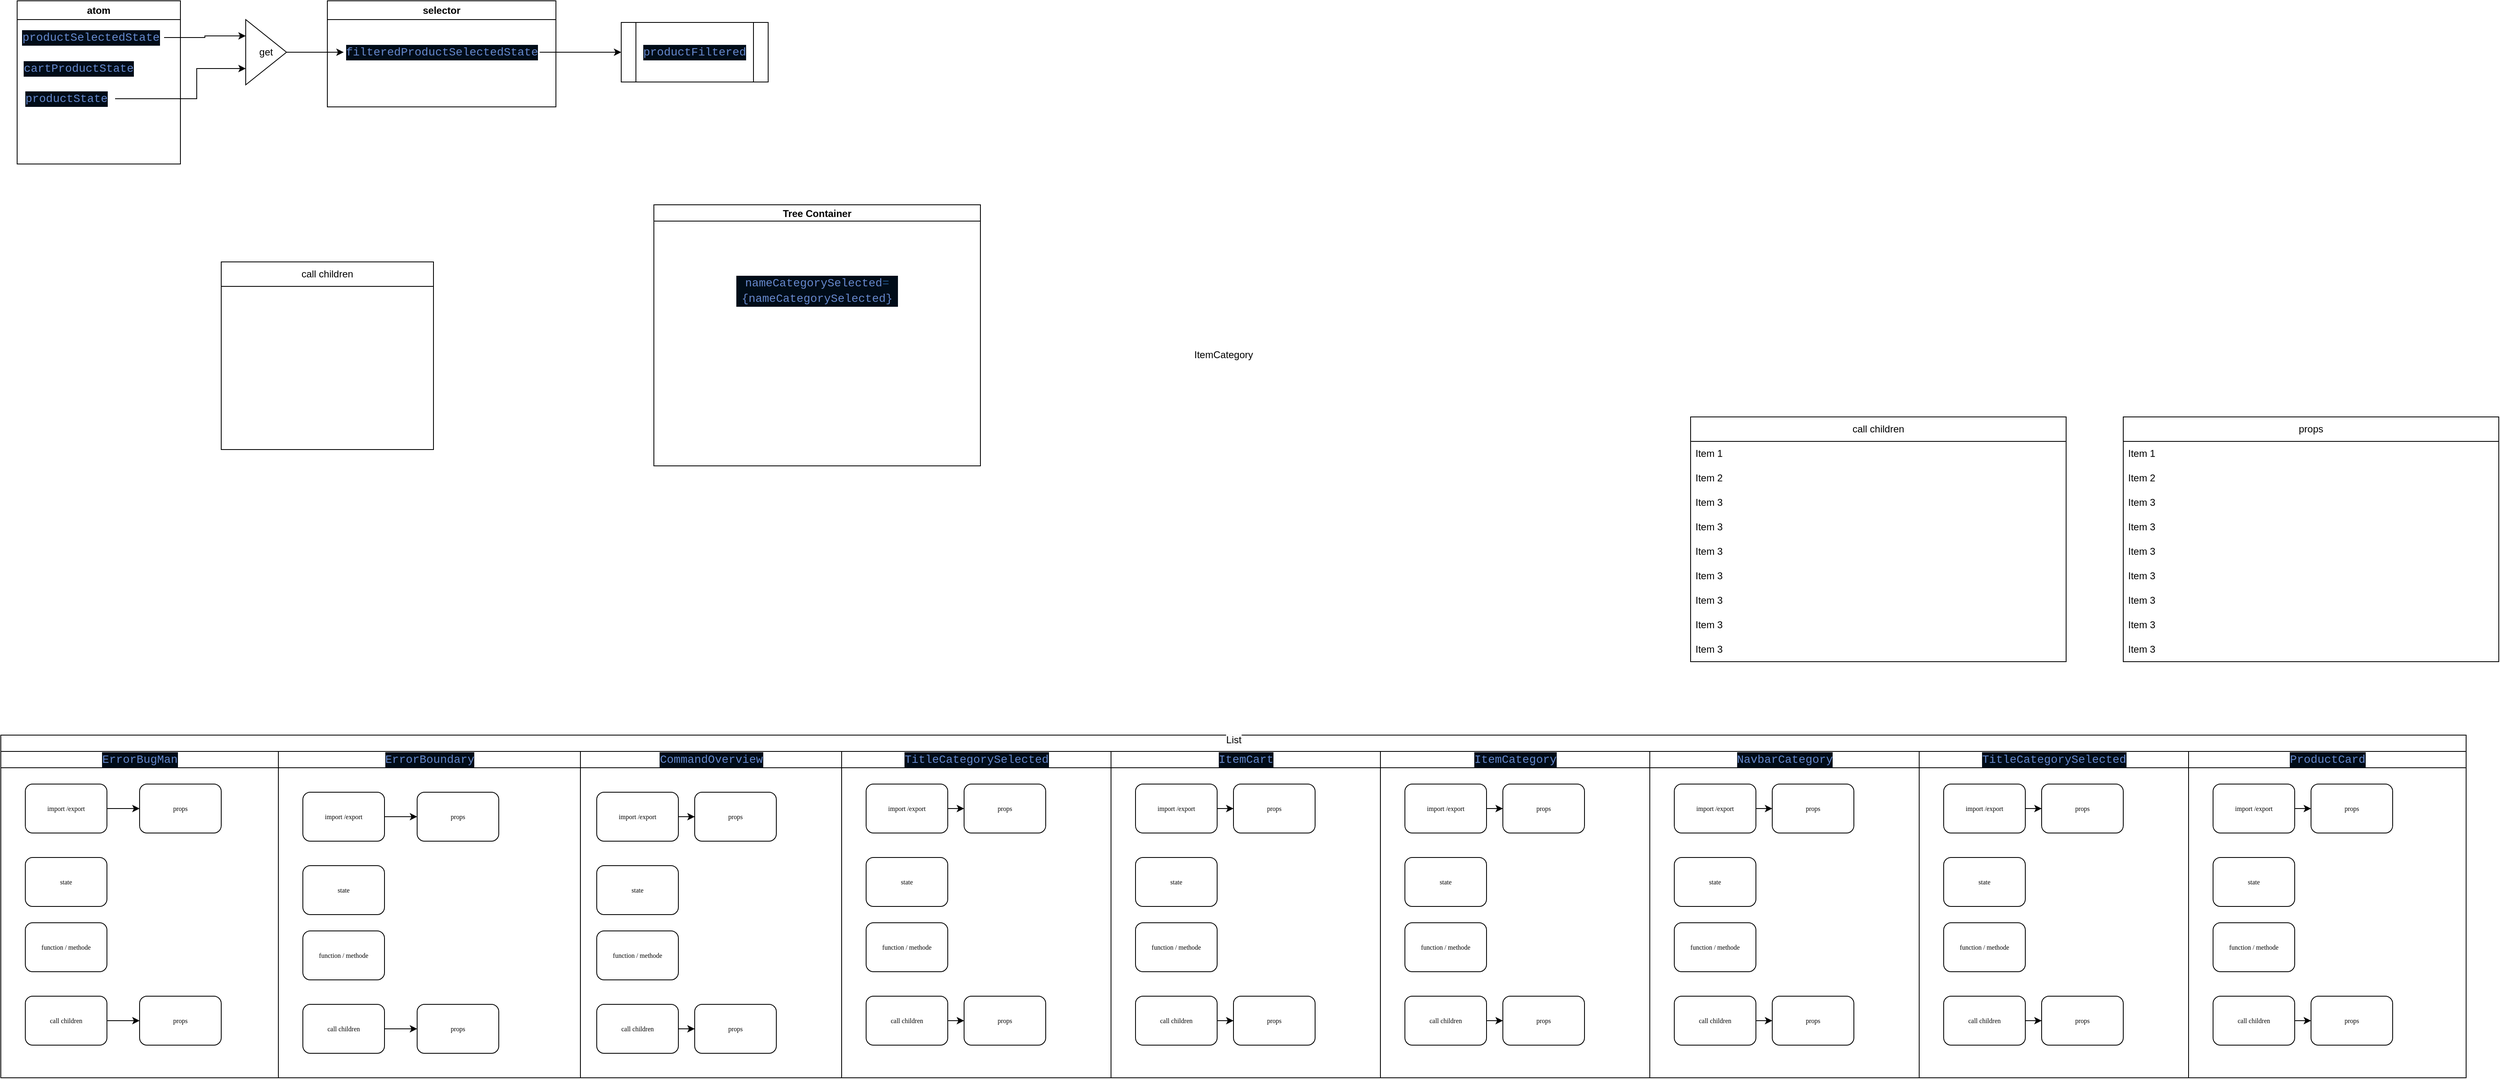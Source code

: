 <mxfile version="23.1.2" type="github">
  <diagram name="Page-1" id="74e2e168-ea6b-b213-b513-2b3c1d86103e">
    <mxGraphModel dx="1624" dy="1470" grid="1" gridSize="10" guides="1" tooltips="1" connect="1" arrows="1" fold="1" page="1" pageScale="1" pageWidth="1100" pageHeight="850" background="none" math="0" shadow="0">
      <root>
        <mxCell id="0" />
        <mxCell id="1" parent="0" />
        <mxCell id="77e6c97f196da883-1" value="&#xa;&lt;span style=&quot;color: rgb(0, 0, 0); font-family: Helvetica; font-size: 12px; font-style: normal; font-variant-ligatures: normal; font-variant-caps: normal; font-weight: 400; letter-spacing: normal; orphans: 2; text-align: center; text-indent: 0px; text-transform: none; widows: 2; word-spacing: 0px; -webkit-text-stroke-width: 0px; background-color: rgb(251, 251, 251); text-decoration-thickness: initial; text-decoration-style: initial; text-decoration-color: initial; float: none; display: inline !important;&quot;&gt;List&lt;/span&gt;&#xa;&#xa;" style="swimlane;html=1;childLayout=stackLayout;startSize=20;rounded=0;shadow=0;labelBackgroundColor=none;strokeWidth=1;fontFamily=Verdana;fontSize=8;align=center;" parent="1" vertex="1">
          <mxGeometry y="60" width="3020" height="420" as="geometry">
            <mxRectangle x="40" y="-200" width="60" height="20" as="alternateBounds" />
          </mxGeometry>
        </mxCell>
        <mxCell id="77e6c97f196da883-2" value="&lt;div style=&quot;color: rgb(102, 136, 204); background-color: rgb(0, 12, 24); font-family: Consolas, &amp;quot;Courier New&amp;quot;, monospace; font-weight: normal; font-size: 14px; line-height: 19px;&quot;&gt;ErrorBugMan&lt;/div&gt;" style="swimlane;html=1;startSize=20;direction=east;" parent="77e6c97f196da883-1" vertex="1">
          <mxGeometry y="20" width="340" height="400" as="geometry" />
        </mxCell>
        <mxCell id="3JeKD-wcXDEED7fNY_lk-220" value="import /export" style="rounded=1;whiteSpace=wrap;html=1;shadow=0;labelBackgroundColor=none;strokeWidth=1;fontFamily=Verdana;fontSize=8;align=center;" vertex="1" parent="77e6c97f196da883-2">
          <mxGeometry x="30" y="40" width="100" height="60" as="geometry" />
        </mxCell>
        <mxCell id="3JeKD-wcXDEED7fNY_lk-221" value="state" style="rounded=1;whiteSpace=wrap;html=1;shadow=0;labelBackgroundColor=none;strokeWidth=1;fontFamily=Verdana;fontSize=8;align=center;" vertex="1" parent="77e6c97f196da883-2">
          <mxGeometry x="30" y="130" width="100" height="60" as="geometry" />
        </mxCell>
        <mxCell id="3JeKD-wcXDEED7fNY_lk-222" value="call children" style="rounded=1;whiteSpace=wrap;html=1;shadow=0;labelBackgroundColor=none;strokeWidth=1;fontFamily=Verdana;fontSize=8;align=center;" vertex="1" parent="77e6c97f196da883-2">
          <mxGeometry x="30" y="300" width="100" height="60" as="geometry" />
        </mxCell>
        <mxCell id="3JeKD-wcXDEED7fNY_lk-223" value="props" style="rounded=1;whiteSpace=wrap;html=1;shadow=0;labelBackgroundColor=none;strokeWidth=1;fontFamily=Verdana;fontSize=8;align=center;" vertex="1" parent="77e6c97f196da883-2">
          <mxGeometry x="170" y="300" width="100" height="60" as="geometry" />
        </mxCell>
        <mxCell id="3JeKD-wcXDEED7fNY_lk-224" style="edgeStyle=orthogonalEdgeStyle;rounded=0;orthogonalLoop=1;jettySize=auto;html=1;entryX=0;entryY=0.5;entryDx=0;entryDy=0;" edge="1" parent="77e6c97f196da883-2" source="3JeKD-wcXDEED7fNY_lk-222" target="3JeKD-wcXDEED7fNY_lk-223">
          <mxGeometry relative="1" as="geometry" />
        </mxCell>
        <mxCell id="3JeKD-wcXDEED7fNY_lk-225" value="function / methode" style="rounded=1;whiteSpace=wrap;html=1;shadow=0;labelBackgroundColor=none;strokeWidth=1;fontFamily=Verdana;fontSize=8;align=center;" vertex="1" parent="77e6c97f196da883-2">
          <mxGeometry x="30" y="210" width="100" height="60" as="geometry" />
        </mxCell>
        <mxCell id="3JeKD-wcXDEED7fNY_lk-226" value="props" style="rounded=1;whiteSpace=wrap;html=1;shadow=0;labelBackgroundColor=none;strokeWidth=1;fontFamily=Verdana;fontSize=8;align=center;" vertex="1" parent="77e6c97f196da883-2">
          <mxGeometry x="170" y="40" width="100" height="60" as="geometry" />
        </mxCell>
        <mxCell id="3JeKD-wcXDEED7fNY_lk-227" style="edgeStyle=orthogonalEdgeStyle;rounded=0;orthogonalLoop=1;jettySize=auto;html=1;entryX=0;entryY=0.5;entryDx=0;entryDy=0;" edge="1" parent="77e6c97f196da883-2" source="3JeKD-wcXDEED7fNY_lk-220" target="3JeKD-wcXDEED7fNY_lk-226">
          <mxGeometry relative="1" as="geometry" />
        </mxCell>
        <mxCell id="77e6c97f196da883-3" value="&lt;div style=&quot;color: rgb(102, 136, 204); background-color: rgb(0, 12, 24); font-family: Consolas, &amp;quot;Courier New&amp;quot;, monospace; font-weight: normal; font-size: 14px; line-height: 19px;&quot;&gt;ErrorBoundary&lt;/div&gt;" style="swimlane;html=1;startSize=20;" parent="77e6c97f196da883-1" vertex="1">
          <mxGeometry x="340" y="20" width="370" height="400" as="geometry" />
        </mxCell>
        <mxCell id="3JeKD-wcXDEED7fNY_lk-213" value="import /export" style="rounded=1;whiteSpace=wrap;html=1;shadow=0;labelBackgroundColor=none;strokeWidth=1;fontFamily=Verdana;fontSize=8;align=center;" vertex="1" parent="77e6c97f196da883-3">
          <mxGeometry x="30" y="50" width="100" height="60" as="geometry" />
        </mxCell>
        <mxCell id="3JeKD-wcXDEED7fNY_lk-214" value="state" style="rounded=1;whiteSpace=wrap;html=1;shadow=0;labelBackgroundColor=none;strokeWidth=1;fontFamily=Verdana;fontSize=8;align=center;" vertex="1" parent="77e6c97f196da883-3">
          <mxGeometry x="30" y="140" width="100" height="60" as="geometry" />
        </mxCell>
        <mxCell id="3JeKD-wcXDEED7fNY_lk-216" value="call children" style="rounded=1;whiteSpace=wrap;html=1;shadow=0;labelBackgroundColor=none;strokeWidth=1;fontFamily=Verdana;fontSize=8;align=center;" vertex="1" parent="77e6c97f196da883-3">
          <mxGeometry x="30" y="310" width="100" height="60" as="geometry" />
        </mxCell>
        <mxCell id="3JeKD-wcXDEED7fNY_lk-217" value="props" style="rounded=1;whiteSpace=wrap;html=1;shadow=0;labelBackgroundColor=none;strokeWidth=1;fontFamily=Verdana;fontSize=8;align=center;" vertex="1" parent="77e6c97f196da883-3">
          <mxGeometry x="170" y="310" width="100" height="60" as="geometry" />
        </mxCell>
        <mxCell id="3JeKD-wcXDEED7fNY_lk-215" style="edgeStyle=orthogonalEdgeStyle;rounded=0;orthogonalLoop=1;jettySize=auto;html=1;entryX=0;entryY=0.5;entryDx=0;entryDy=0;" edge="1" parent="77e6c97f196da883-3" source="3JeKD-wcXDEED7fNY_lk-216" target="3JeKD-wcXDEED7fNY_lk-217">
          <mxGeometry relative="1" as="geometry" />
        </mxCell>
        <mxCell id="3JeKD-wcXDEED7fNY_lk-218" value="function / methode" style="rounded=1;whiteSpace=wrap;html=1;shadow=0;labelBackgroundColor=none;strokeWidth=1;fontFamily=Verdana;fontSize=8;align=center;" vertex="1" parent="77e6c97f196da883-3">
          <mxGeometry x="30" y="220" width="100" height="60" as="geometry" />
        </mxCell>
        <mxCell id="3JeKD-wcXDEED7fNY_lk-219" value="props" style="rounded=1;whiteSpace=wrap;html=1;shadow=0;labelBackgroundColor=none;strokeWidth=1;fontFamily=Verdana;fontSize=8;align=center;" vertex="1" parent="77e6c97f196da883-3">
          <mxGeometry x="170" y="50" width="100" height="60" as="geometry" />
        </mxCell>
        <mxCell id="3JeKD-wcXDEED7fNY_lk-212" style="edgeStyle=orthogonalEdgeStyle;rounded=0;orthogonalLoop=1;jettySize=auto;html=1;entryX=0;entryY=0.5;entryDx=0;entryDy=0;" edge="1" parent="77e6c97f196da883-3" source="3JeKD-wcXDEED7fNY_lk-213" target="3JeKD-wcXDEED7fNY_lk-219">
          <mxGeometry relative="1" as="geometry" />
        </mxCell>
        <mxCell id="77e6c97f196da883-5" value="&lt;div style=&quot;color: rgb(102, 136, 204); background-color: rgb(0, 12, 24); font-family: Consolas, &amp;quot;Courier New&amp;quot;, monospace; font-weight: normal; font-size: 14px; line-height: 19px;&quot;&gt;CommandOverview&lt;/div&gt;" style="swimlane;html=1;startSize=20;" parent="77e6c97f196da883-1" vertex="1">
          <mxGeometry x="710" y="20" width="320" height="400" as="geometry" />
        </mxCell>
        <mxCell id="3JeKD-wcXDEED7fNY_lk-197" value="import /export" style="rounded=1;whiteSpace=wrap;html=1;shadow=0;labelBackgroundColor=none;strokeWidth=1;fontFamily=Verdana;fontSize=8;align=center;" vertex="1" parent="77e6c97f196da883-5">
          <mxGeometry x="20" y="50" width="100" height="60" as="geometry" />
        </mxCell>
        <mxCell id="3JeKD-wcXDEED7fNY_lk-198" value="state" style="rounded=1;whiteSpace=wrap;html=1;shadow=0;labelBackgroundColor=none;strokeWidth=1;fontFamily=Verdana;fontSize=8;align=center;" vertex="1" parent="77e6c97f196da883-5">
          <mxGeometry x="20" y="140" width="100" height="60" as="geometry" />
        </mxCell>
        <mxCell id="3JeKD-wcXDEED7fNY_lk-200" value="call children" style="rounded=1;whiteSpace=wrap;html=1;shadow=0;labelBackgroundColor=none;strokeWidth=1;fontFamily=Verdana;fontSize=8;align=center;" vertex="1" parent="77e6c97f196da883-5">
          <mxGeometry x="20" y="310" width="100" height="60" as="geometry" />
        </mxCell>
        <mxCell id="3JeKD-wcXDEED7fNY_lk-201" value="props" style="rounded=1;whiteSpace=wrap;html=1;shadow=0;labelBackgroundColor=none;strokeWidth=1;fontFamily=Verdana;fontSize=8;align=center;" vertex="1" parent="77e6c97f196da883-5">
          <mxGeometry x="140" y="310" width="100" height="60" as="geometry" />
        </mxCell>
        <mxCell id="3JeKD-wcXDEED7fNY_lk-199" style="edgeStyle=orthogonalEdgeStyle;rounded=0;orthogonalLoop=1;jettySize=auto;html=1;entryX=0;entryY=0.5;entryDx=0;entryDy=0;" edge="1" parent="77e6c97f196da883-5" source="3JeKD-wcXDEED7fNY_lk-200" target="3JeKD-wcXDEED7fNY_lk-201">
          <mxGeometry relative="1" as="geometry" />
        </mxCell>
        <mxCell id="3JeKD-wcXDEED7fNY_lk-202" value="function / methode" style="rounded=1;whiteSpace=wrap;html=1;shadow=0;labelBackgroundColor=none;strokeWidth=1;fontFamily=Verdana;fontSize=8;align=center;" vertex="1" parent="77e6c97f196da883-5">
          <mxGeometry x="20" y="220" width="100" height="60" as="geometry" />
        </mxCell>
        <mxCell id="3JeKD-wcXDEED7fNY_lk-203" value="props" style="rounded=1;whiteSpace=wrap;html=1;shadow=0;labelBackgroundColor=none;strokeWidth=1;fontFamily=Verdana;fontSize=8;align=center;" vertex="1" parent="77e6c97f196da883-5">
          <mxGeometry x="140" y="50" width="100" height="60" as="geometry" />
        </mxCell>
        <mxCell id="3JeKD-wcXDEED7fNY_lk-196" style="edgeStyle=orthogonalEdgeStyle;rounded=0;orthogonalLoop=1;jettySize=auto;html=1;entryX=0;entryY=0.5;entryDx=0;entryDy=0;" edge="1" parent="77e6c97f196da883-5" source="3JeKD-wcXDEED7fNY_lk-197" target="3JeKD-wcXDEED7fNY_lk-203">
          <mxGeometry relative="1" as="geometry" />
        </mxCell>
        <mxCell id="77e6c97f196da883-7" value="&lt;div style=&quot;color: rgb(102, 136, 204); background-color: rgb(0, 12, 24); font-family: Consolas, &amp;quot;Courier New&amp;quot;, monospace; font-weight: normal; font-size: 14px; line-height: 19px;&quot;&gt;TitleCategorySelected&lt;/div&gt;" style="swimlane;html=1;startSize=20;" parent="77e6c97f196da883-1" vertex="1">
          <mxGeometry x="1030" y="20" width="330" height="400" as="geometry" />
        </mxCell>
        <mxCell id="3JeKD-wcXDEED7fNY_lk-205" value="import /export" style="rounded=1;whiteSpace=wrap;html=1;shadow=0;labelBackgroundColor=none;strokeWidth=1;fontFamily=Verdana;fontSize=8;align=center;" vertex="1" parent="77e6c97f196da883-7">
          <mxGeometry x="30" y="40" width="100" height="60" as="geometry" />
        </mxCell>
        <mxCell id="3JeKD-wcXDEED7fNY_lk-206" value="state" style="rounded=1;whiteSpace=wrap;html=1;shadow=0;labelBackgroundColor=none;strokeWidth=1;fontFamily=Verdana;fontSize=8;align=center;" vertex="1" parent="77e6c97f196da883-7">
          <mxGeometry x="30" y="130" width="100" height="60" as="geometry" />
        </mxCell>
        <mxCell id="3JeKD-wcXDEED7fNY_lk-208" value="call children" style="rounded=1;whiteSpace=wrap;html=1;shadow=0;labelBackgroundColor=none;strokeWidth=1;fontFamily=Verdana;fontSize=8;align=center;" vertex="1" parent="77e6c97f196da883-7">
          <mxGeometry x="30" y="300" width="100" height="60" as="geometry" />
        </mxCell>
        <mxCell id="3JeKD-wcXDEED7fNY_lk-209" value="props" style="rounded=1;whiteSpace=wrap;html=1;shadow=0;labelBackgroundColor=none;strokeWidth=1;fontFamily=Verdana;fontSize=8;align=center;" vertex="1" parent="77e6c97f196da883-7">
          <mxGeometry x="150" y="300" width="100" height="60" as="geometry" />
        </mxCell>
        <mxCell id="3JeKD-wcXDEED7fNY_lk-207" style="edgeStyle=orthogonalEdgeStyle;rounded=0;orthogonalLoop=1;jettySize=auto;html=1;entryX=0;entryY=0.5;entryDx=0;entryDy=0;" edge="1" parent="77e6c97f196da883-7" source="3JeKD-wcXDEED7fNY_lk-208" target="3JeKD-wcXDEED7fNY_lk-209">
          <mxGeometry relative="1" as="geometry" />
        </mxCell>
        <mxCell id="3JeKD-wcXDEED7fNY_lk-210" value="function / methode" style="rounded=1;whiteSpace=wrap;html=1;shadow=0;labelBackgroundColor=none;strokeWidth=1;fontFamily=Verdana;fontSize=8;align=center;" vertex="1" parent="77e6c97f196da883-7">
          <mxGeometry x="30" y="210" width="100" height="60" as="geometry" />
        </mxCell>
        <mxCell id="3JeKD-wcXDEED7fNY_lk-211" value="props" style="rounded=1;whiteSpace=wrap;html=1;shadow=0;labelBackgroundColor=none;strokeWidth=1;fontFamily=Verdana;fontSize=8;align=center;" vertex="1" parent="77e6c97f196da883-7">
          <mxGeometry x="150" y="40" width="100" height="60" as="geometry" />
        </mxCell>
        <mxCell id="3JeKD-wcXDEED7fNY_lk-204" style="edgeStyle=orthogonalEdgeStyle;rounded=0;orthogonalLoop=1;jettySize=auto;html=1;entryX=0;entryY=0.5;entryDx=0;entryDy=0;" edge="1" parent="77e6c97f196da883-7" source="3JeKD-wcXDEED7fNY_lk-205" target="3JeKD-wcXDEED7fNY_lk-211">
          <mxGeometry relative="1" as="geometry" />
        </mxCell>
        <mxCell id="3JeKD-wcXDEED7fNY_lk-228" value="&lt;div style=&quot;color: rgb(102, 136, 204); background-color: rgb(0, 12, 24); font-family: Consolas, &amp;quot;Courier New&amp;quot;, monospace; font-weight: normal; font-size: 14px; line-height: 19px;&quot;&gt;&lt;div style=&quot;line-height: 19px;&quot;&gt;ItemCart&lt;/div&gt;&lt;/div&gt;" style="swimlane;html=1;startSize=20;" vertex="1" parent="77e6c97f196da883-1">
          <mxGeometry x="1360" y="20" width="330" height="400" as="geometry" />
        </mxCell>
        <mxCell id="3JeKD-wcXDEED7fNY_lk-229" value="import /export" style="rounded=1;whiteSpace=wrap;html=1;shadow=0;labelBackgroundColor=none;strokeWidth=1;fontFamily=Verdana;fontSize=8;align=center;" vertex="1" parent="3JeKD-wcXDEED7fNY_lk-228">
          <mxGeometry x="30" y="40" width="100" height="60" as="geometry" />
        </mxCell>
        <mxCell id="3JeKD-wcXDEED7fNY_lk-230" value="state" style="rounded=1;whiteSpace=wrap;html=1;shadow=0;labelBackgroundColor=none;strokeWidth=1;fontFamily=Verdana;fontSize=8;align=center;" vertex="1" parent="3JeKD-wcXDEED7fNY_lk-228">
          <mxGeometry x="30" y="130" width="100" height="60" as="geometry" />
        </mxCell>
        <mxCell id="3JeKD-wcXDEED7fNY_lk-231" value="call children" style="rounded=1;whiteSpace=wrap;html=1;shadow=0;labelBackgroundColor=none;strokeWidth=1;fontFamily=Verdana;fontSize=8;align=center;" vertex="1" parent="3JeKD-wcXDEED7fNY_lk-228">
          <mxGeometry x="30" y="300" width="100" height="60" as="geometry" />
        </mxCell>
        <mxCell id="3JeKD-wcXDEED7fNY_lk-232" value="props" style="rounded=1;whiteSpace=wrap;html=1;shadow=0;labelBackgroundColor=none;strokeWidth=1;fontFamily=Verdana;fontSize=8;align=center;" vertex="1" parent="3JeKD-wcXDEED7fNY_lk-228">
          <mxGeometry x="150" y="300" width="100" height="60" as="geometry" />
        </mxCell>
        <mxCell id="3JeKD-wcXDEED7fNY_lk-233" style="edgeStyle=orthogonalEdgeStyle;rounded=0;orthogonalLoop=1;jettySize=auto;html=1;entryX=0;entryY=0.5;entryDx=0;entryDy=0;" edge="1" parent="3JeKD-wcXDEED7fNY_lk-228" source="3JeKD-wcXDEED7fNY_lk-231" target="3JeKD-wcXDEED7fNY_lk-232">
          <mxGeometry relative="1" as="geometry" />
        </mxCell>
        <mxCell id="3JeKD-wcXDEED7fNY_lk-234" value="function / methode" style="rounded=1;whiteSpace=wrap;html=1;shadow=0;labelBackgroundColor=none;strokeWidth=1;fontFamily=Verdana;fontSize=8;align=center;" vertex="1" parent="3JeKD-wcXDEED7fNY_lk-228">
          <mxGeometry x="30" y="210" width="100" height="60" as="geometry" />
        </mxCell>
        <mxCell id="3JeKD-wcXDEED7fNY_lk-235" value="props" style="rounded=1;whiteSpace=wrap;html=1;shadow=0;labelBackgroundColor=none;strokeWidth=1;fontFamily=Verdana;fontSize=8;align=center;" vertex="1" parent="3JeKD-wcXDEED7fNY_lk-228">
          <mxGeometry x="150" y="40" width="100" height="60" as="geometry" />
        </mxCell>
        <mxCell id="3JeKD-wcXDEED7fNY_lk-236" style="edgeStyle=orthogonalEdgeStyle;rounded=0;orthogonalLoop=1;jettySize=auto;html=1;entryX=0;entryY=0.5;entryDx=0;entryDy=0;" edge="1" parent="3JeKD-wcXDEED7fNY_lk-228" source="3JeKD-wcXDEED7fNY_lk-229" target="3JeKD-wcXDEED7fNY_lk-235">
          <mxGeometry relative="1" as="geometry" />
        </mxCell>
        <mxCell id="3JeKD-wcXDEED7fNY_lk-238" value="&lt;div style=&quot;color: rgb(102, 136, 204); background-color: rgb(0, 12, 24); font-family: Consolas, &amp;quot;Courier New&amp;quot;, monospace; font-weight: normal; font-size: 14px; line-height: 19px;&quot;&gt;&lt;div style=&quot;line-height: 19px;&quot;&gt;&lt;div style=&quot;line-height: 19px;&quot;&gt;ItemCategory&lt;/div&gt;&lt;/div&gt;&lt;/div&gt;" style="swimlane;html=1;startSize=20;" vertex="1" parent="77e6c97f196da883-1">
          <mxGeometry x="1690" y="20" width="330" height="400" as="geometry" />
        </mxCell>
        <mxCell id="3JeKD-wcXDEED7fNY_lk-239" value="import /export" style="rounded=1;whiteSpace=wrap;html=1;shadow=0;labelBackgroundColor=none;strokeWidth=1;fontFamily=Verdana;fontSize=8;align=center;" vertex="1" parent="3JeKD-wcXDEED7fNY_lk-238">
          <mxGeometry x="30" y="40" width="100" height="60" as="geometry" />
        </mxCell>
        <mxCell id="3JeKD-wcXDEED7fNY_lk-240" value="state" style="rounded=1;whiteSpace=wrap;html=1;shadow=0;labelBackgroundColor=none;strokeWidth=1;fontFamily=Verdana;fontSize=8;align=center;" vertex="1" parent="3JeKD-wcXDEED7fNY_lk-238">
          <mxGeometry x="30" y="130" width="100" height="60" as="geometry" />
        </mxCell>
        <mxCell id="3JeKD-wcXDEED7fNY_lk-241" value="call children" style="rounded=1;whiteSpace=wrap;html=1;shadow=0;labelBackgroundColor=none;strokeWidth=1;fontFamily=Verdana;fontSize=8;align=center;" vertex="1" parent="3JeKD-wcXDEED7fNY_lk-238">
          <mxGeometry x="30" y="300" width="100" height="60" as="geometry" />
        </mxCell>
        <mxCell id="3JeKD-wcXDEED7fNY_lk-242" value="props" style="rounded=1;whiteSpace=wrap;html=1;shadow=0;labelBackgroundColor=none;strokeWidth=1;fontFamily=Verdana;fontSize=8;align=center;" vertex="1" parent="3JeKD-wcXDEED7fNY_lk-238">
          <mxGeometry x="150" y="300" width="100" height="60" as="geometry" />
        </mxCell>
        <mxCell id="3JeKD-wcXDEED7fNY_lk-243" style="edgeStyle=orthogonalEdgeStyle;rounded=0;orthogonalLoop=1;jettySize=auto;html=1;entryX=0;entryY=0.5;entryDx=0;entryDy=0;" edge="1" parent="3JeKD-wcXDEED7fNY_lk-238" source="3JeKD-wcXDEED7fNY_lk-241" target="3JeKD-wcXDEED7fNY_lk-242">
          <mxGeometry relative="1" as="geometry" />
        </mxCell>
        <mxCell id="3JeKD-wcXDEED7fNY_lk-244" value="function / methode" style="rounded=1;whiteSpace=wrap;html=1;shadow=0;labelBackgroundColor=none;strokeWidth=1;fontFamily=Verdana;fontSize=8;align=center;" vertex="1" parent="3JeKD-wcXDEED7fNY_lk-238">
          <mxGeometry x="30" y="210" width="100" height="60" as="geometry" />
        </mxCell>
        <mxCell id="3JeKD-wcXDEED7fNY_lk-245" value="props" style="rounded=1;whiteSpace=wrap;html=1;shadow=0;labelBackgroundColor=none;strokeWidth=1;fontFamily=Verdana;fontSize=8;align=center;" vertex="1" parent="3JeKD-wcXDEED7fNY_lk-238">
          <mxGeometry x="150" y="40" width="100" height="60" as="geometry" />
        </mxCell>
        <mxCell id="3JeKD-wcXDEED7fNY_lk-246" style="edgeStyle=orthogonalEdgeStyle;rounded=0;orthogonalLoop=1;jettySize=auto;html=1;entryX=0;entryY=0.5;entryDx=0;entryDy=0;" edge="1" parent="3JeKD-wcXDEED7fNY_lk-238" source="3JeKD-wcXDEED7fNY_lk-239" target="3JeKD-wcXDEED7fNY_lk-245">
          <mxGeometry relative="1" as="geometry" />
        </mxCell>
        <mxCell id="3JeKD-wcXDEED7fNY_lk-247" value="&lt;div style=&quot;color: rgb(102, 136, 204); background-color: rgb(0, 12, 24); font-family: Consolas, &amp;quot;Courier New&amp;quot;, monospace; font-weight: normal; font-size: 14px; line-height: 19px;&quot;&gt;&lt;div style=&quot;line-height: 19px;&quot;&gt;&lt;div style=&quot;line-height: 19px;&quot;&gt;&lt;div style=&quot;line-height: 19px;&quot;&gt;NavbarCategory&lt;/div&gt;&lt;/div&gt;&lt;/div&gt;&lt;/div&gt;" style="swimlane;html=1;startSize=20;" vertex="1" parent="77e6c97f196da883-1">
          <mxGeometry x="2020" y="20" width="330" height="400" as="geometry" />
        </mxCell>
        <mxCell id="3JeKD-wcXDEED7fNY_lk-248" value="import /export" style="rounded=1;whiteSpace=wrap;html=1;shadow=0;labelBackgroundColor=none;strokeWidth=1;fontFamily=Verdana;fontSize=8;align=center;" vertex="1" parent="3JeKD-wcXDEED7fNY_lk-247">
          <mxGeometry x="30" y="40" width="100" height="60" as="geometry" />
        </mxCell>
        <mxCell id="3JeKD-wcXDEED7fNY_lk-249" value="state" style="rounded=1;whiteSpace=wrap;html=1;shadow=0;labelBackgroundColor=none;strokeWidth=1;fontFamily=Verdana;fontSize=8;align=center;" vertex="1" parent="3JeKD-wcXDEED7fNY_lk-247">
          <mxGeometry x="30" y="130" width="100" height="60" as="geometry" />
        </mxCell>
        <mxCell id="3JeKD-wcXDEED7fNY_lk-250" value="call children" style="rounded=1;whiteSpace=wrap;html=1;shadow=0;labelBackgroundColor=none;strokeWidth=1;fontFamily=Verdana;fontSize=8;align=center;" vertex="1" parent="3JeKD-wcXDEED7fNY_lk-247">
          <mxGeometry x="30" y="300" width="100" height="60" as="geometry" />
        </mxCell>
        <mxCell id="3JeKD-wcXDEED7fNY_lk-251" value="props" style="rounded=1;whiteSpace=wrap;html=1;shadow=0;labelBackgroundColor=none;strokeWidth=1;fontFamily=Verdana;fontSize=8;align=center;" vertex="1" parent="3JeKD-wcXDEED7fNY_lk-247">
          <mxGeometry x="150" y="300" width="100" height="60" as="geometry" />
        </mxCell>
        <mxCell id="3JeKD-wcXDEED7fNY_lk-252" style="edgeStyle=orthogonalEdgeStyle;rounded=0;orthogonalLoop=1;jettySize=auto;html=1;entryX=0;entryY=0.5;entryDx=0;entryDy=0;" edge="1" parent="3JeKD-wcXDEED7fNY_lk-247" source="3JeKD-wcXDEED7fNY_lk-250" target="3JeKD-wcXDEED7fNY_lk-251">
          <mxGeometry relative="1" as="geometry" />
        </mxCell>
        <mxCell id="3JeKD-wcXDEED7fNY_lk-253" value="function / methode" style="rounded=1;whiteSpace=wrap;html=1;shadow=0;labelBackgroundColor=none;strokeWidth=1;fontFamily=Verdana;fontSize=8;align=center;" vertex="1" parent="3JeKD-wcXDEED7fNY_lk-247">
          <mxGeometry x="30" y="210" width="100" height="60" as="geometry" />
        </mxCell>
        <mxCell id="3JeKD-wcXDEED7fNY_lk-254" value="props" style="rounded=1;whiteSpace=wrap;html=1;shadow=0;labelBackgroundColor=none;strokeWidth=1;fontFamily=Verdana;fontSize=8;align=center;" vertex="1" parent="3JeKD-wcXDEED7fNY_lk-247">
          <mxGeometry x="150" y="40" width="100" height="60" as="geometry" />
        </mxCell>
        <mxCell id="3JeKD-wcXDEED7fNY_lk-255" style="edgeStyle=orthogonalEdgeStyle;rounded=0;orthogonalLoop=1;jettySize=auto;html=1;entryX=0;entryY=0.5;entryDx=0;entryDy=0;" edge="1" parent="3JeKD-wcXDEED7fNY_lk-247" source="3JeKD-wcXDEED7fNY_lk-248" target="3JeKD-wcXDEED7fNY_lk-254">
          <mxGeometry relative="1" as="geometry" />
        </mxCell>
        <mxCell id="3JeKD-wcXDEED7fNY_lk-256" value="&lt;div style=&quot;color: rgb(102, 136, 204); background-color: rgb(0, 12, 24); font-family: Consolas, &amp;quot;Courier New&amp;quot;, monospace; font-weight: normal; font-size: 14px; line-height: 19px;&quot;&gt;&lt;div style=&quot;line-height: 19px;&quot;&gt;&lt;div style=&quot;line-height: 19px;&quot;&gt;&lt;div style=&quot;line-height: 19px;&quot;&gt;&lt;div style=&quot;line-height: 19px;&quot;&gt;TitleCategorySelected&lt;/div&gt;&lt;/div&gt;&lt;/div&gt;&lt;/div&gt;&lt;/div&gt;" style="swimlane;html=1;startSize=20;" vertex="1" parent="77e6c97f196da883-1">
          <mxGeometry x="2350" y="20" width="330" height="400" as="geometry" />
        </mxCell>
        <mxCell id="3JeKD-wcXDEED7fNY_lk-257" value="import /export" style="rounded=1;whiteSpace=wrap;html=1;shadow=0;labelBackgroundColor=none;strokeWidth=1;fontFamily=Verdana;fontSize=8;align=center;" vertex="1" parent="3JeKD-wcXDEED7fNY_lk-256">
          <mxGeometry x="30" y="40" width="100" height="60" as="geometry" />
        </mxCell>
        <mxCell id="3JeKD-wcXDEED7fNY_lk-258" value="state" style="rounded=1;whiteSpace=wrap;html=1;shadow=0;labelBackgroundColor=none;strokeWidth=1;fontFamily=Verdana;fontSize=8;align=center;" vertex="1" parent="3JeKD-wcXDEED7fNY_lk-256">
          <mxGeometry x="30" y="130" width="100" height="60" as="geometry" />
        </mxCell>
        <mxCell id="3JeKD-wcXDEED7fNY_lk-259" value="call children" style="rounded=1;whiteSpace=wrap;html=1;shadow=0;labelBackgroundColor=none;strokeWidth=1;fontFamily=Verdana;fontSize=8;align=center;" vertex="1" parent="3JeKD-wcXDEED7fNY_lk-256">
          <mxGeometry x="30" y="300" width="100" height="60" as="geometry" />
        </mxCell>
        <mxCell id="3JeKD-wcXDEED7fNY_lk-260" value="props" style="rounded=1;whiteSpace=wrap;html=1;shadow=0;labelBackgroundColor=none;strokeWidth=1;fontFamily=Verdana;fontSize=8;align=center;" vertex="1" parent="3JeKD-wcXDEED7fNY_lk-256">
          <mxGeometry x="150" y="300" width="100" height="60" as="geometry" />
        </mxCell>
        <mxCell id="3JeKD-wcXDEED7fNY_lk-261" style="edgeStyle=orthogonalEdgeStyle;rounded=0;orthogonalLoop=1;jettySize=auto;html=1;entryX=0;entryY=0.5;entryDx=0;entryDy=0;" edge="1" parent="3JeKD-wcXDEED7fNY_lk-256" source="3JeKD-wcXDEED7fNY_lk-259" target="3JeKD-wcXDEED7fNY_lk-260">
          <mxGeometry relative="1" as="geometry" />
        </mxCell>
        <mxCell id="3JeKD-wcXDEED7fNY_lk-262" value="function / methode" style="rounded=1;whiteSpace=wrap;html=1;shadow=0;labelBackgroundColor=none;strokeWidth=1;fontFamily=Verdana;fontSize=8;align=center;" vertex="1" parent="3JeKD-wcXDEED7fNY_lk-256">
          <mxGeometry x="30" y="210" width="100" height="60" as="geometry" />
        </mxCell>
        <mxCell id="3JeKD-wcXDEED7fNY_lk-263" value="props" style="rounded=1;whiteSpace=wrap;html=1;shadow=0;labelBackgroundColor=none;strokeWidth=1;fontFamily=Verdana;fontSize=8;align=center;" vertex="1" parent="3JeKD-wcXDEED7fNY_lk-256">
          <mxGeometry x="150" y="40" width="100" height="60" as="geometry" />
        </mxCell>
        <mxCell id="3JeKD-wcXDEED7fNY_lk-264" style="edgeStyle=orthogonalEdgeStyle;rounded=0;orthogonalLoop=1;jettySize=auto;html=1;entryX=0;entryY=0.5;entryDx=0;entryDy=0;" edge="1" parent="3JeKD-wcXDEED7fNY_lk-256" source="3JeKD-wcXDEED7fNY_lk-257" target="3JeKD-wcXDEED7fNY_lk-263">
          <mxGeometry relative="1" as="geometry" />
        </mxCell>
        <mxCell id="3JeKD-wcXDEED7fNY_lk-265" value="&lt;div style=&quot;color: rgb(102, 136, 204); background-color: rgb(0, 12, 24); font-family: Consolas, &amp;quot;Courier New&amp;quot;, monospace; font-weight: normal; font-size: 14px; line-height: 19px;&quot;&gt;&lt;div style=&quot;line-height: 19px;&quot;&gt;&lt;div style=&quot;line-height: 19px;&quot;&gt;&lt;div style=&quot;line-height: 19px;&quot;&gt;ProductCard&lt;/div&gt;&lt;/div&gt;&lt;/div&gt;&lt;/div&gt;" style="swimlane;html=1;startSize=20;" vertex="1" parent="77e6c97f196da883-1">
          <mxGeometry x="2680" y="20" width="340" height="400" as="geometry" />
        </mxCell>
        <mxCell id="3JeKD-wcXDEED7fNY_lk-266" value="import /export" style="rounded=1;whiteSpace=wrap;html=1;shadow=0;labelBackgroundColor=none;strokeWidth=1;fontFamily=Verdana;fontSize=8;align=center;" vertex="1" parent="3JeKD-wcXDEED7fNY_lk-265">
          <mxGeometry x="30" y="40" width="100" height="60" as="geometry" />
        </mxCell>
        <mxCell id="3JeKD-wcXDEED7fNY_lk-267" value="state" style="rounded=1;whiteSpace=wrap;html=1;shadow=0;labelBackgroundColor=none;strokeWidth=1;fontFamily=Verdana;fontSize=8;align=center;" vertex="1" parent="3JeKD-wcXDEED7fNY_lk-265">
          <mxGeometry x="30" y="130" width="100" height="60" as="geometry" />
        </mxCell>
        <mxCell id="3JeKD-wcXDEED7fNY_lk-268" value="call children" style="rounded=1;whiteSpace=wrap;html=1;shadow=0;labelBackgroundColor=none;strokeWidth=1;fontFamily=Verdana;fontSize=8;align=center;" vertex="1" parent="3JeKD-wcXDEED7fNY_lk-265">
          <mxGeometry x="30" y="300" width="100" height="60" as="geometry" />
        </mxCell>
        <mxCell id="3JeKD-wcXDEED7fNY_lk-269" value="props" style="rounded=1;whiteSpace=wrap;html=1;shadow=0;labelBackgroundColor=none;strokeWidth=1;fontFamily=Verdana;fontSize=8;align=center;" vertex="1" parent="3JeKD-wcXDEED7fNY_lk-265">
          <mxGeometry x="150" y="300" width="100" height="60" as="geometry" />
        </mxCell>
        <mxCell id="3JeKD-wcXDEED7fNY_lk-270" style="edgeStyle=orthogonalEdgeStyle;rounded=0;orthogonalLoop=1;jettySize=auto;html=1;entryX=0;entryY=0.5;entryDx=0;entryDy=0;" edge="1" parent="3JeKD-wcXDEED7fNY_lk-265" source="3JeKD-wcXDEED7fNY_lk-268" target="3JeKD-wcXDEED7fNY_lk-269">
          <mxGeometry relative="1" as="geometry" />
        </mxCell>
        <mxCell id="3JeKD-wcXDEED7fNY_lk-271" value="function / methode" style="rounded=1;whiteSpace=wrap;html=1;shadow=0;labelBackgroundColor=none;strokeWidth=1;fontFamily=Verdana;fontSize=8;align=center;" vertex="1" parent="3JeKD-wcXDEED7fNY_lk-265">
          <mxGeometry x="30" y="210" width="100" height="60" as="geometry" />
        </mxCell>
        <mxCell id="3JeKD-wcXDEED7fNY_lk-272" value="props" style="rounded=1;whiteSpace=wrap;html=1;shadow=0;labelBackgroundColor=none;strokeWidth=1;fontFamily=Verdana;fontSize=8;align=center;" vertex="1" parent="3JeKD-wcXDEED7fNY_lk-265">
          <mxGeometry x="150" y="40" width="100" height="60" as="geometry" />
        </mxCell>
        <mxCell id="3JeKD-wcXDEED7fNY_lk-273" style="edgeStyle=orthogonalEdgeStyle;rounded=0;orthogonalLoop=1;jettySize=auto;html=1;entryX=0;entryY=0.5;entryDx=0;entryDy=0;" edge="1" parent="3JeKD-wcXDEED7fNY_lk-265" source="3JeKD-wcXDEED7fNY_lk-266" target="3JeKD-wcXDEED7fNY_lk-272">
          <mxGeometry relative="1" as="geometry" />
        </mxCell>
        <mxCell id="3JeKD-wcXDEED7fNY_lk-12" value="atom" style="swimlane;whiteSpace=wrap;html=1;" vertex="1" parent="1">
          <mxGeometry x="20" y="-840" width="200" height="200" as="geometry" />
        </mxCell>
        <mxCell id="3JeKD-wcXDEED7fNY_lk-13" value="&lt;div style=&quot;color: rgb(102, 136, 204); background-color: rgb(0, 12, 24); font-family: Consolas, &amp;quot;Courier New&amp;quot;, monospace; font-size: 14px; line-height: 19px;&quot;&gt;productSelectedState&lt;/div&gt;" style="text;html=1;align=center;verticalAlign=middle;resizable=0;points=[];autosize=1;strokeColor=none;fillColor=none;" vertex="1" parent="3JeKD-wcXDEED7fNY_lk-12">
          <mxGeometry y="30" width="180" height="30" as="geometry" />
        </mxCell>
        <mxCell id="3JeKD-wcXDEED7fNY_lk-14" value="&lt;div style=&quot;color: rgb(102, 136, 204); background-color: rgb(0, 12, 24); font-family: Consolas, &amp;quot;Courier New&amp;quot;, monospace; font-size: 14px; line-height: 19px;&quot;&gt;cartProductState&lt;/div&gt;" style="text;html=1;align=center;verticalAlign=middle;resizable=0;points=[];autosize=1;strokeColor=none;fillColor=none;" vertex="1" parent="3JeKD-wcXDEED7fNY_lk-12">
          <mxGeometry y="68" width="150" height="30" as="geometry" />
        </mxCell>
        <mxCell id="3JeKD-wcXDEED7fNY_lk-16" value="&lt;div style=&quot;color: rgb(102, 136, 204); background-color: rgb(0, 12, 24); font-family: Consolas, &amp;quot;Courier New&amp;quot;, monospace; font-size: 14px; line-height: 19px;&quot;&gt;productState&lt;/div&gt;" style="text;html=1;align=center;verticalAlign=middle;resizable=0;points=[];autosize=1;strokeColor=none;fillColor=none;" vertex="1" parent="3JeKD-wcXDEED7fNY_lk-12">
          <mxGeometry y="105" width="120" height="30" as="geometry" />
        </mxCell>
        <mxCell id="3JeKD-wcXDEED7fNY_lk-18" value="selector&lt;br&gt;" style="swimlane;whiteSpace=wrap;html=1;" vertex="1" parent="1">
          <mxGeometry x="400" y="-840" width="280" height="130" as="geometry" />
        </mxCell>
        <mxCell id="3JeKD-wcXDEED7fNY_lk-19" value="&lt;div style=&quot;color: rgb(102, 136, 204); background-color: rgb(0, 12, 24); font-family: Consolas, &amp;quot;Courier New&amp;quot;, monospace; font-size: 14px; line-height: 19px;&quot;&gt;&lt;div style=&quot;line-height: 19px;&quot;&gt;filteredProductSelectedState&lt;/div&gt;&lt;/div&gt;" style="text;html=1;align=center;verticalAlign=middle;resizable=0;points=[];autosize=1;strokeColor=none;fillColor=none;" vertex="1" parent="3JeKD-wcXDEED7fNY_lk-18">
          <mxGeometry x="20" y="48" width="240" height="30" as="geometry" />
        </mxCell>
        <mxCell id="3JeKD-wcXDEED7fNY_lk-25" style="edgeStyle=orthogonalEdgeStyle;rounded=0;orthogonalLoop=1;jettySize=auto;html=1;" edge="1" parent="1" source="3JeKD-wcXDEED7fNY_lk-24" target="3JeKD-wcXDEED7fNY_lk-19">
          <mxGeometry relative="1" as="geometry" />
        </mxCell>
        <mxCell id="3JeKD-wcXDEED7fNY_lk-24" value="get" style="triangle;whiteSpace=wrap;html=1;" vertex="1" parent="1">
          <mxGeometry x="300" y="-817" width="50" height="80" as="geometry" />
        </mxCell>
        <mxCell id="3JeKD-wcXDEED7fNY_lk-35" value="&lt;div style=&quot;color: rgb(102, 136, 204); background-color: rgb(0, 12, 24); font-family: Consolas, &amp;quot;Courier New&amp;quot;, monospace; font-size: 14px; line-height: 19px;&quot;&gt;productFiltered&lt;/div&gt;" style="shape=process;whiteSpace=wrap;html=1;backgroundOutline=1;" vertex="1" parent="1">
          <mxGeometry x="760" y="-813.5" width="180" height="73" as="geometry" />
        </mxCell>
        <mxCell id="3JeKD-wcXDEED7fNY_lk-36" style="edgeStyle=orthogonalEdgeStyle;rounded=0;orthogonalLoop=1;jettySize=auto;html=1;entryX=0;entryY=0.5;entryDx=0;entryDy=0;" edge="1" parent="1" source="3JeKD-wcXDEED7fNY_lk-19" target="3JeKD-wcXDEED7fNY_lk-35">
          <mxGeometry relative="1" as="geometry" />
        </mxCell>
        <mxCell id="3JeKD-wcXDEED7fNY_lk-39" style="edgeStyle=orthogonalEdgeStyle;rounded=0;orthogonalLoop=1;jettySize=auto;html=1;entryX=0;entryY=0.25;entryDx=0;entryDy=0;" edge="1" parent="1" source="3JeKD-wcXDEED7fNY_lk-13" target="3JeKD-wcXDEED7fNY_lk-24">
          <mxGeometry relative="1" as="geometry">
            <Array as="points">
              <mxPoint x="250" y="-795" />
              <mxPoint x="250" y="-797" />
            </Array>
          </mxGeometry>
        </mxCell>
        <mxCell id="3JeKD-wcXDEED7fNY_lk-40" style="edgeStyle=orthogonalEdgeStyle;rounded=0;orthogonalLoop=1;jettySize=auto;html=1;entryX=0;entryY=0.75;entryDx=0;entryDy=0;" edge="1" parent="1" source="3JeKD-wcXDEED7fNY_lk-16" target="3JeKD-wcXDEED7fNY_lk-24">
          <mxGeometry relative="1" as="geometry">
            <Array as="points">
              <mxPoint x="240" y="-720" />
              <mxPoint x="240" y="-757" />
            </Array>
          </mxGeometry>
        </mxCell>
        <mxCell id="3JeKD-wcXDEED7fNY_lk-98" value="call children" style="swimlane;fontStyle=0;childLayout=stackLayout;horizontal=1;startSize=30;horizontalStack=0;resizeParent=1;resizeParentMax=0;resizeLast=0;collapsible=1;marginBottom=0;whiteSpace=wrap;html=1;" vertex="1" parent="1">
          <mxGeometry x="270" y="-520" width="260" height="230" as="geometry">
            <mxRectangle x="240" y="-460" width="100" height="30" as="alternateBounds" />
          </mxGeometry>
        </mxCell>
        <mxCell id="3JeKD-wcXDEED7fNY_lk-109" value="Tree Container" style="swimlane;startSize=20;horizontal=1;containerType=tree;" vertex="1" parent="1">
          <mxGeometry x="800" y="-590" width="400" height="320" as="geometry" />
        </mxCell>
        <mxCell id="3JeKD-wcXDEED7fNY_lk-99" value="&lt;div style=&quot;color: rgb(102, 136, 204); background-color: rgb(0, 12, 24); font-family: Consolas, &amp;quot;Courier New&amp;quot;, monospace; font-size: 14px; line-height: 19px;&quot;&gt;&lt;br&gt;&lt;/div&gt;" style="text;strokeColor=none;fillColor=none;align=left;verticalAlign=middle;spacingLeft=4;spacingRight=4;overflow=hidden;points=[[0,0.5],[1,0.5]];portConstraint=eastwest;rotatable=0;whiteSpace=wrap;html=1;" vertex="1" parent="3JeKD-wcXDEED7fNY_lk-109">
          <mxGeometry x="20" y="80" width="200" height="60" as="geometry" />
        </mxCell>
        <UserObject label="&lt;div style=&quot;color: rgb(102, 136, 204); background-color: rgb(0, 12, 24); font-family: Consolas, &amp;quot;Courier New&amp;quot;, monospace; font-size: 14px; line-height: 19px;&quot;&gt;nameCategorySelected&lt;span style=&quot;color: #225588;&quot;&gt;=&lt;/span&gt;{nameCategorySelected}&lt;/div&gt;" placeholders="1" name="Variable" id="3JeKD-wcXDEED7fNY_lk-102">
          <mxCell style="text;html=1;strokeColor=none;fillColor=none;align=center;verticalAlign=middle;whiteSpace=wrap;overflow=hidden;" vertex="1" parent="3JeKD-wcXDEED7fNY_lk-109">
            <mxGeometry x="100" y="80" width="200" height="50" as="geometry" />
          </mxCell>
        </UserObject>
        <mxCell id="3JeKD-wcXDEED7fNY_lk-170" value="call children" style="swimlane;fontStyle=0;childLayout=stackLayout;horizontal=1;startSize=30;horizontalStack=0;resizeParent=1;resizeParentMax=0;resizeLast=0;collapsible=1;marginBottom=0;whiteSpace=wrap;html=1;" vertex="1" parent="1">
          <mxGeometry x="2070" y="-330" width="460" height="300" as="geometry" />
        </mxCell>
        <mxCell id="3JeKD-wcXDEED7fNY_lk-171" value="Item 1" style="text;strokeColor=none;fillColor=none;align=left;verticalAlign=middle;spacingLeft=4;spacingRight=4;overflow=hidden;points=[[0,0.5],[1,0.5]];portConstraint=eastwest;rotatable=0;whiteSpace=wrap;html=1;" vertex="1" parent="3JeKD-wcXDEED7fNY_lk-170">
          <mxGeometry y="30" width="460" height="30" as="geometry" />
        </mxCell>
        <mxCell id="3JeKD-wcXDEED7fNY_lk-172" value="Item 2" style="text;strokeColor=none;fillColor=none;align=left;verticalAlign=middle;spacingLeft=4;spacingRight=4;overflow=hidden;points=[[0,0.5],[1,0.5]];portConstraint=eastwest;rotatable=0;whiteSpace=wrap;html=1;" vertex="1" parent="3JeKD-wcXDEED7fNY_lk-170">
          <mxGeometry y="60" width="460" height="30" as="geometry" />
        </mxCell>
        <mxCell id="3JeKD-wcXDEED7fNY_lk-173" value="Item 3" style="text;strokeColor=none;fillColor=none;align=left;verticalAlign=middle;spacingLeft=4;spacingRight=4;overflow=hidden;points=[[0,0.5],[1,0.5]];portConstraint=eastwest;rotatable=0;whiteSpace=wrap;html=1;" vertex="1" parent="3JeKD-wcXDEED7fNY_lk-170">
          <mxGeometry y="90" width="460" height="30" as="geometry" />
        </mxCell>
        <mxCell id="3JeKD-wcXDEED7fNY_lk-174" value="Item 3" style="text;strokeColor=none;fillColor=none;align=left;verticalAlign=middle;spacingLeft=4;spacingRight=4;overflow=hidden;points=[[0,0.5],[1,0.5]];portConstraint=eastwest;rotatable=0;whiteSpace=wrap;html=1;" vertex="1" parent="3JeKD-wcXDEED7fNY_lk-170">
          <mxGeometry y="120" width="460" height="30" as="geometry" />
        </mxCell>
        <mxCell id="3JeKD-wcXDEED7fNY_lk-175" value="Item 3" style="text;strokeColor=none;fillColor=none;align=left;verticalAlign=middle;spacingLeft=4;spacingRight=4;overflow=hidden;points=[[0,0.5],[1,0.5]];portConstraint=eastwest;rotatable=0;whiteSpace=wrap;html=1;" vertex="1" parent="3JeKD-wcXDEED7fNY_lk-170">
          <mxGeometry y="150" width="460" height="30" as="geometry" />
        </mxCell>
        <mxCell id="3JeKD-wcXDEED7fNY_lk-176" value="Item 3" style="text;strokeColor=none;fillColor=none;align=left;verticalAlign=middle;spacingLeft=4;spacingRight=4;overflow=hidden;points=[[0,0.5],[1,0.5]];portConstraint=eastwest;rotatable=0;whiteSpace=wrap;html=1;" vertex="1" parent="3JeKD-wcXDEED7fNY_lk-170">
          <mxGeometry y="180" width="460" height="30" as="geometry" />
        </mxCell>
        <mxCell id="3JeKD-wcXDEED7fNY_lk-177" value="Item 3" style="text;strokeColor=none;fillColor=none;align=left;verticalAlign=middle;spacingLeft=4;spacingRight=4;overflow=hidden;points=[[0,0.5],[1,0.5]];portConstraint=eastwest;rotatable=0;whiteSpace=wrap;html=1;" vertex="1" parent="3JeKD-wcXDEED7fNY_lk-170">
          <mxGeometry y="210" width="460" height="30" as="geometry" />
        </mxCell>
        <mxCell id="3JeKD-wcXDEED7fNY_lk-178" value="Item 3" style="text;strokeColor=none;fillColor=none;align=left;verticalAlign=middle;spacingLeft=4;spacingRight=4;overflow=hidden;points=[[0,0.5],[1,0.5]];portConstraint=eastwest;rotatable=0;whiteSpace=wrap;html=1;" vertex="1" parent="3JeKD-wcXDEED7fNY_lk-170">
          <mxGeometry y="240" width="460" height="30" as="geometry" />
        </mxCell>
        <mxCell id="3JeKD-wcXDEED7fNY_lk-179" value="Item 3" style="text;strokeColor=none;fillColor=none;align=left;verticalAlign=middle;spacingLeft=4;spacingRight=4;overflow=hidden;points=[[0,0.5],[1,0.5]];portConstraint=eastwest;rotatable=0;whiteSpace=wrap;html=1;" vertex="1" parent="3JeKD-wcXDEED7fNY_lk-170">
          <mxGeometry y="270" width="460" height="30" as="geometry" />
        </mxCell>
        <mxCell id="3JeKD-wcXDEED7fNY_lk-122" value="props" style="swimlane;fontStyle=0;childLayout=stackLayout;horizontal=1;startSize=30;horizontalStack=0;resizeParent=1;resizeParentMax=0;resizeLast=0;collapsible=1;marginBottom=0;whiteSpace=wrap;html=1;" vertex="1" parent="1">
          <mxGeometry x="2600" y="-330" width="460" height="300" as="geometry" />
        </mxCell>
        <mxCell id="3JeKD-wcXDEED7fNY_lk-123" value="Item 1" style="text;strokeColor=none;fillColor=none;align=left;verticalAlign=middle;spacingLeft=4;spacingRight=4;overflow=hidden;points=[[0,0.5],[1,0.5]];portConstraint=eastwest;rotatable=0;whiteSpace=wrap;html=1;" vertex="1" parent="3JeKD-wcXDEED7fNY_lk-122">
          <mxGeometry y="30" width="460" height="30" as="geometry" />
        </mxCell>
        <mxCell id="3JeKD-wcXDEED7fNY_lk-124" value="Item 2" style="text;strokeColor=none;fillColor=none;align=left;verticalAlign=middle;spacingLeft=4;spacingRight=4;overflow=hidden;points=[[0,0.5],[1,0.5]];portConstraint=eastwest;rotatable=0;whiteSpace=wrap;html=1;" vertex="1" parent="3JeKD-wcXDEED7fNY_lk-122">
          <mxGeometry y="60" width="460" height="30" as="geometry" />
        </mxCell>
        <mxCell id="3JeKD-wcXDEED7fNY_lk-125" value="Item 3" style="text;strokeColor=none;fillColor=none;align=left;verticalAlign=middle;spacingLeft=4;spacingRight=4;overflow=hidden;points=[[0,0.5],[1,0.5]];portConstraint=eastwest;rotatable=0;whiteSpace=wrap;html=1;" vertex="1" parent="3JeKD-wcXDEED7fNY_lk-122">
          <mxGeometry y="90" width="460" height="30" as="geometry" />
        </mxCell>
        <mxCell id="3JeKD-wcXDEED7fNY_lk-127" value="Item 3" style="text;strokeColor=none;fillColor=none;align=left;verticalAlign=middle;spacingLeft=4;spacingRight=4;overflow=hidden;points=[[0,0.5],[1,0.5]];portConstraint=eastwest;rotatable=0;whiteSpace=wrap;html=1;" vertex="1" parent="3JeKD-wcXDEED7fNY_lk-122">
          <mxGeometry y="120" width="460" height="30" as="geometry" />
        </mxCell>
        <mxCell id="3JeKD-wcXDEED7fNY_lk-130" value="Item 3" style="text;strokeColor=none;fillColor=none;align=left;verticalAlign=middle;spacingLeft=4;spacingRight=4;overflow=hidden;points=[[0,0.5],[1,0.5]];portConstraint=eastwest;rotatable=0;whiteSpace=wrap;html=1;" vertex="1" parent="3JeKD-wcXDEED7fNY_lk-122">
          <mxGeometry y="150" width="460" height="30" as="geometry" />
        </mxCell>
        <mxCell id="3JeKD-wcXDEED7fNY_lk-131" value="Item 3" style="text;strokeColor=none;fillColor=none;align=left;verticalAlign=middle;spacingLeft=4;spacingRight=4;overflow=hidden;points=[[0,0.5],[1,0.5]];portConstraint=eastwest;rotatable=0;whiteSpace=wrap;html=1;" vertex="1" parent="3JeKD-wcXDEED7fNY_lk-122">
          <mxGeometry y="180" width="460" height="30" as="geometry" />
        </mxCell>
        <mxCell id="3JeKD-wcXDEED7fNY_lk-129" value="Item 3" style="text;strokeColor=none;fillColor=none;align=left;verticalAlign=middle;spacingLeft=4;spacingRight=4;overflow=hidden;points=[[0,0.5],[1,0.5]];portConstraint=eastwest;rotatable=0;whiteSpace=wrap;html=1;" vertex="1" parent="3JeKD-wcXDEED7fNY_lk-122">
          <mxGeometry y="210" width="460" height="30" as="geometry" />
        </mxCell>
        <mxCell id="3JeKD-wcXDEED7fNY_lk-128" value="Item 3" style="text;strokeColor=none;fillColor=none;align=left;verticalAlign=middle;spacingLeft=4;spacingRight=4;overflow=hidden;points=[[0,0.5],[1,0.5]];portConstraint=eastwest;rotatable=0;whiteSpace=wrap;html=1;" vertex="1" parent="3JeKD-wcXDEED7fNY_lk-122">
          <mxGeometry y="240" width="460" height="30" as="geometry" />
        </mxCell>
        <mxCell id="3JeKD-wcXDEED7fNY_lk-126" value="Item 3" style="text;strokeColor=none;fillColor=none;align=left;verticalAlign=middle;spacingLeft=4;spacingRight=4;overflow=hidden;points=[[0,0.5],[1,0.5]];portConstraint=eastwest;rotatable=0;whiteSpace=wrap;html=1;" vertex="1" parent="3JeKD-wcXDEED7fNY_lk-122">
          <mxGeometry y="270" width="460" height="30" as="geometry" />
        </mxCell>
        <mxCell id="3JeKD-wcXDEED7fNY_lk-237" value="ItemCategory" style="text;whiteSpace=wrap;html=1;" vertex="1" parent="1">
          <mxGeometry x="1460" y="-420" width="110" height="40" as="geometry" />
        </mxCell>
      </root>
    </mxGraphModel>
  </diagram>
</mxfile>
